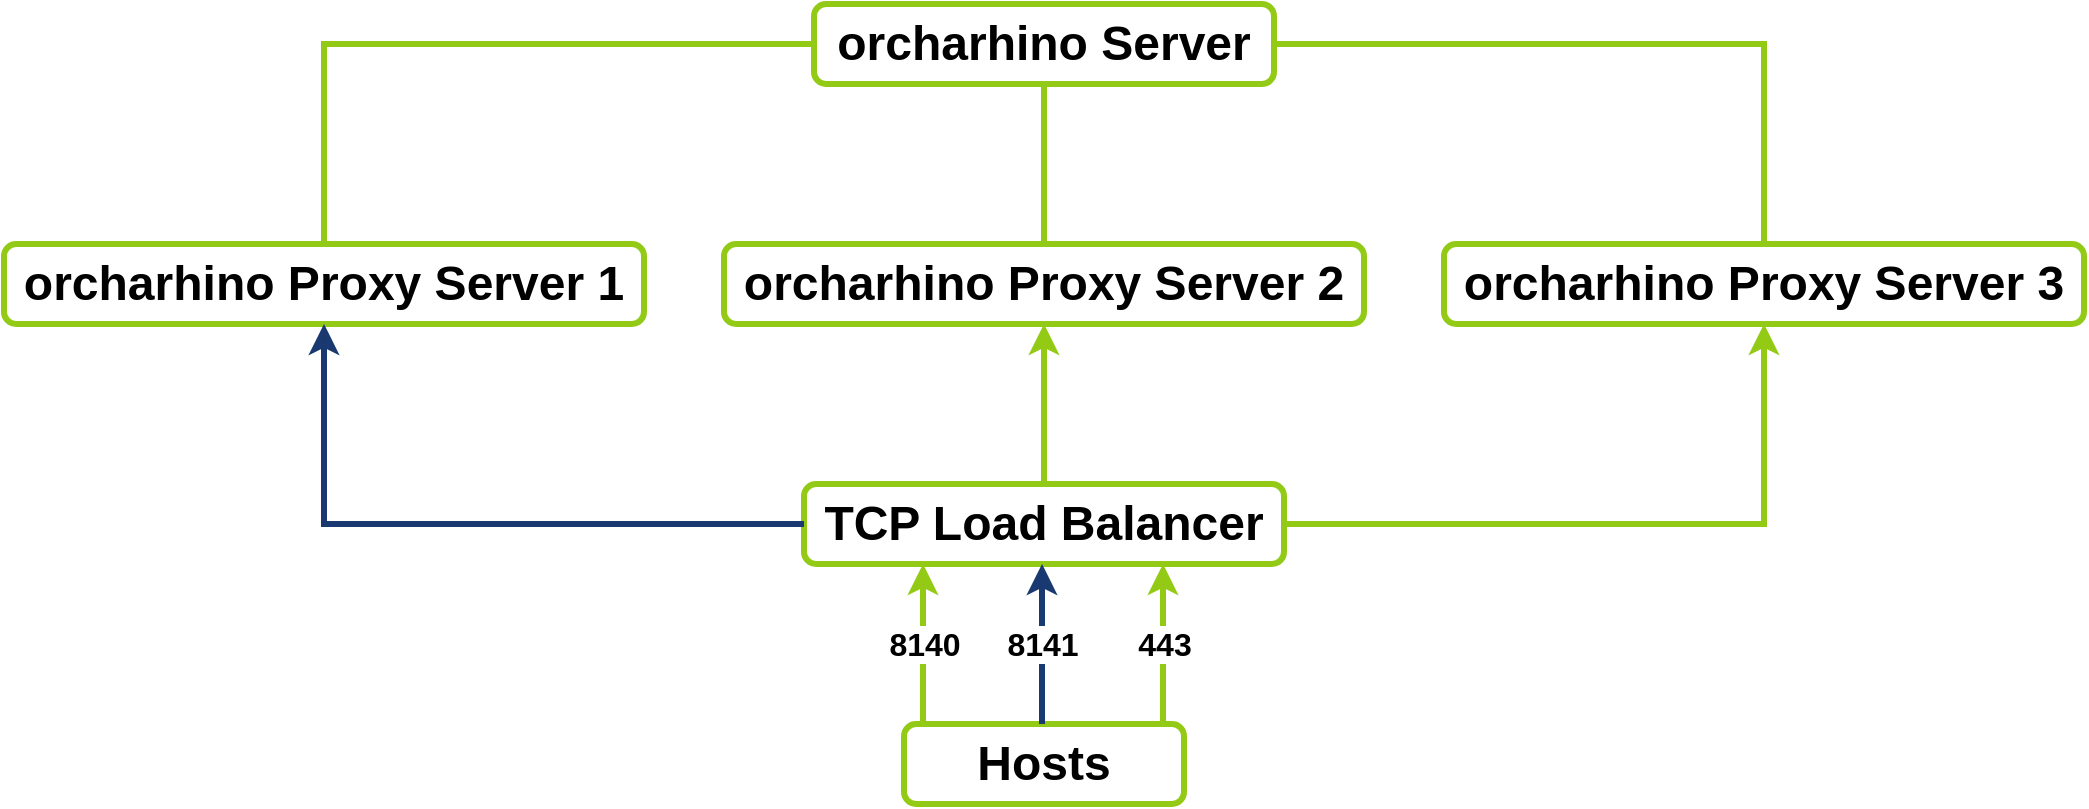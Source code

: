 <mxfile version="24.8.6">
  <diagram name="Page-1" id="7NqsEdOKnt6puUPz8ZZ4">
    <mxGraphModel dx="3192" dy="791" grid="1" gridSize="10" guides="1" tooltips="1" connect="1" arrows="1" fold="1" page="1" pageScale="1" pageWidth="900" pageHeight="1600" math="0" shadow="0">
      <root>
        <mxCell id="0" />
        <mxCell id="1" parent="0" />
        <mxCell id="Y6tP95EpHtXouHt9-1tt-1" value="orcharhino Server" style="rounded=1;whiteSpace=wrap;html=1;strokeWidth=3;strokeColor=#93CA15;fontSize=24;fontStyle=1;fontColor=#000000;" parent="1" vertex="1">
          <mxGeometry x="-555" y="40" width="230" height="40" as="geometry" />
        </mxCell>
        <mxCell id="Y6tP95EpHtXouHt9-1tt-3" value="orcharhino Proxy Server 3" style="rounded=1;whiteSpace=wrap;html=1;strokeWidth=3;strokeColor=#93CA15;fontSize=24;fontStyle=1;fontColor=#000000;" parent="1" vertex="1">
          <mxGeometry x="-240" y="160" width="320" height="40" as="geometry" />
        </mxCell>
        <mxCell id="Y6tP95EpHtXouHt9-1tt-4" value="orcharhino Proxy Server 2" style="rounded=1;whiteSpace=wrap;html=1;strokeWidth=3;strokeColor=#93CA15;fontSize=24;fontStyle=1;fontColor=#000000;" parent="1" vertex="1">
          <mxGeometry x="-600" y="160" width="320" height="40" as="geometry" />
        </mxCell>
        <mxCell id="Y6tP95EpHtXouHt9-1tt-5" value="orcharhino Proxy Server 1" style="rounded=1;whiteSpace=wrap;html=1;strokeWidth=3;strokeColor=#93CA15;fontSize=24;fontStyle=1;fontColor=#000000;" parent="1" vertex="1">
          <mxGeometry x="-960" y="160" width="320" height="40" as="geometry" />
        </mxCell>
        <mxCell id="Y6tP95EpHtXouHt9-1tt-6" value="" style="endArrow=none;html=1;rounded=0;strokeWidth=3;strokeColor=#93CA15;fontColor=#000000;" parent="1" source="Y6tP95EpHtXouHt9-1tt-1" target="Y6tP95EpHtXouHt9-1tt-5" edge="1">
          <mxGeometry width="50" height="50" relative="1" as="geometry">
            <mxPoint x="-440" y="360" as="sourcePoint" />
            <mxPoint x="-390" y="310" as="targetPoint" />
            <Array as="points">
              <mxPoint x="-800" y="60" />
            </Array>
          </mxGeometry>
        </mxCell>
        <mxCell id="Y6tP95EpHtXouHt9-1tt-7" value="" style="endArrow=none;html=1;rounded=0;strokeWidth=3;strokeColor=#93CA15;fontColor=#000000;" parent="1" source="Y6tP95EpHtXouHt9-1tt-1" target="Y6tP95EpHtXouHt9-1tt-4" edge="1">
          <mxGeometry width="50" height="50" relative="1" as="geometry">
            <mxPoint x="-430" y="370" as="sourcePoint" />
            <mxPoint x="-380" y="320" as="targetPoint" />
          </mxGeometry>
        </mxCell>
        <mxCell id="Y6tP95EpHtXouHt9-1tt-8" value="" style="endArrow=none;html=1;rounded=0;strokeWidth=3;strokeColor=#93CA15;fontColor=#000000;" parent="1" source="Y6tP95EpHtXouHt9-1tt-1" target="Y6tP95EpHtXouHt9-1tt-3" edge="1">
          <mxGeometry width="50" height="50" relative="1" as="geometry">
            <mxPoint x="-420" y="380" as="sourcePoint" />
            <mxPoint x="-370" y="330" as="targetPoint" />
            <Array as="points">
              <mxPoint x="-80" y="60" />
            </Array>
          </mxGeometry>
        </mxCell>
        <mxCell id="Y6tP95EpHtXouHt9-1tt-9" value="TCP Load Balancer" style="rounded=1;whiteSpace=wrap;html=1;strokeWidth=3;strokeColor=#93CA15;fontSize=24;fontStyle=1;fontColor=#000000;" parent="1" vertex="1">
          <mxGeometry x="-560" y="280" width="240" height="40" as="geometry" />
        </mxCell>
        <mxCell id="Y6tP95EpHtXouHt9-1tt-10" value="Hosts" style="rounded=1;whiteSpace=wrap;html=1;strokeWidth=3;strokeColor=#93CA15;fontSize=24;fontStyle=1;fontColor=#000000;" parent="1" vertex="1">
          <mxGeometry x="-510" y="400" width="140" height="40" as="geometry" />
        </mxCell>
        <mxCell id="Y6tP95EpHtXouHt9-1tt-12" value="" style="endArrow=classic;html=1;rounded=0;strokeWidth=3;strokeColor=#93CA15;fontColor=#000000;" parent="1" source="Y6tP95EpHtXouHt9-1tt-9" target="Y6tP95EpHtXouHt9-1tt-4" edge="1">
          <mxGeometry width="50" height="50" relative="1" as="geometry">
            <mxPoint x="-440" y="360" as="sourcePoint" />
            <mxPoint x="-390" y="310" as="targetPoint" />
          </mxGeometry>
        </mxCell>
        <mxCell id="Y6tP95EpHtXouHt9-1tt-13" value="" style="endArrow=classic;html=1;rounded=0;strokeWidth=3;strokeColor=#1A3970;fontColor=#000000;" parent="1" source="Y6tP95EpHtXouHt9-1tt-9" target="Y6tP95EpHtXouHt9-1tt-5" edge="1">
          <mxGeometry width="50" height="50" relative="1" as="geometry">
            <mxPoint x="-560" y="250" as="sourcePoint" />
            <mxPoint x="-380" y="320" as="targetPoint" />
            <Array as="points">
              <mxPoint x="-800" y="300" />
            </Array>
          </mxGeometry>
        </mxCell>
        <mxCell id="Y6tP95EpHtXouHt9-1tt-18" value="8140" style="endArrow=classic;html=1;rounded=0;strokeWidth=3;strokeColor=#93CA15;fontSize=16;fontColor=#000000;fontStyle=1" parent="1" edge="1">
          <mxGeometry width="50" height="50" relative="1" as="geometry">
            <mxPoint x="-500.5" y="400" as="sourcePoint" />
            <mxPoint x="-500.5" y="320" as="targetPoint" />
          </mxGeometry>
        </mxCell>
        <mxCell id="Y6tP95EpHtXouHt9-1tt-19" value="8141" style="endArrow=classic;html=1;rounded=0;strokeWidth=3;strokeColor=#1A3970;fontSize=16;fontColor=#000000;fontStyle=1" parent="1" edge="1">
          <mxGeometry width="50" height="50" relative="1" as="geometry">
            <mxPoint x="-441" y="400" as="sourcePoint" />
            <mxPoint x="-441" y="320" as="targetPoint" />
          </mxGeometry>
        </mxCell>
        <mxCell id="Y6tP95EpHtXouHt9-1tt-21" value="443" style="endArrow=classic;html=1;rounded=0;strokeWidth=3;strokeColor=#93CA15;fontSize=16;fontColor=#000000;fontStyle=1" parent="1" edge="1">
          <mxGeometry width="50" height="50" relative="1" as="geometry">
            <mxPoint x="-380.5" y="400" as="sourcePoint" />
            <mxPoint x="-380.5" y="320" as="targetPoint" />
          </mxGeometry>
        </mxCell>
        <mxCell id="Y6tP95EpHtXouHt9-1tt-23" value="" style="endArrow=classic;html=1;rounded=0;strokeWidth=3;strokeColor=#93CA15;fontColor=#000000;" parent="1" source="Y6tP95EpHtXouHt9-1tt-9" target="Y6tP95EpHtXouHt9-1tt-3" edge="1">
          <mxGeometry width="50" height="50" relative="1" as="geometry">
            <mxPoint x="-310" y="370" as="sourcePoint" />
            <mxPoint x="-310" y="290" as="targetPoint" />
            <Array as="points">
              <mxPoint x="-80" y="300" />
            </Array>
          </mxGeometry>
        </mxCell>
      </root>
    </mxGraphModel>
  </diagram>
</mxfile>
